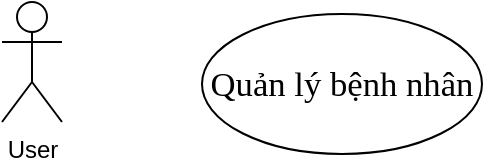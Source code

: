 <mxfile>
    <diagram id="-ITIplBQpWQnbig9K1bM" name="ca">
        <mxGraphModel dx="718" dy="499" grid="0" gridSize="10" guides="1" tooltips="1" connect="1" arrows="1" fold="1" page="1" pageScale="1" pageWidth="850" pageHeight="1100" math="0" shadow="0">
            <root>
                <mxCell id="0"/>
                <mxCell id="1" parent="0"/>
                <mxCell id="4" value="User" style="shape=umlActor;verticalLabelPosition=bottom;verticalAlign=top;html=1;" vertex="1" parent="1">
                    <mxGeometry x="133" y="221" width="30" height="60" as="geometry"/>
                </mxCell>
                <mxCell id="21" value="&lt;span lang=&quot;EN-US&quot; style=&quot;font-size: 13.0pt ; line-height: 115% ; font-family: &amp;#34;times new roman&amp;#34; , serif&quot;&gt;Quản&lt;/span&gt;&lt;span style=&quot;font-size: 13.0pt ; line-height: 115% ; font-family: &amp;#34;times new roman&amp;#34; , serif&quot;&gt; lý bệnh nhân&lt;/span&gt;" style="ellipse;whiteSpace=wrap;html=1;" vertex="1" parent="1">
                    <mxGeometry x="233" y="227" width="140" height="70" as="geometry"/>
                </mxCell>
            </root>
        </mxGraphModel>
    </diagram>
</mxfile>